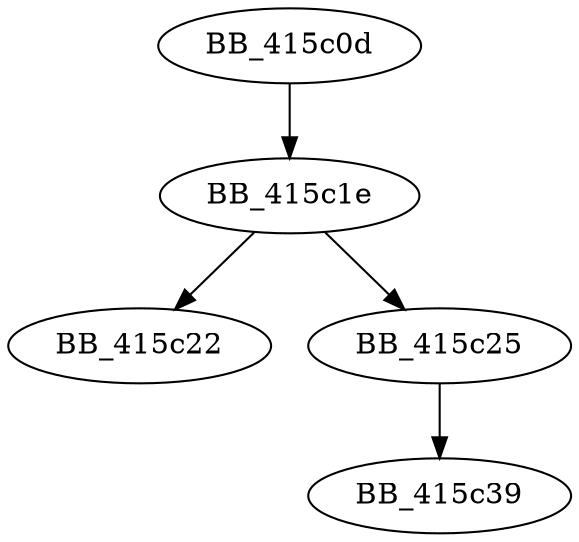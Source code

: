 DiGraph __invalid_parameter{
BB_415c0d->BB_415c1e
BB_415c1e->BB_415c22
BB_415c1e->BB_415c25
BB_415c25->BB_415c39
}
